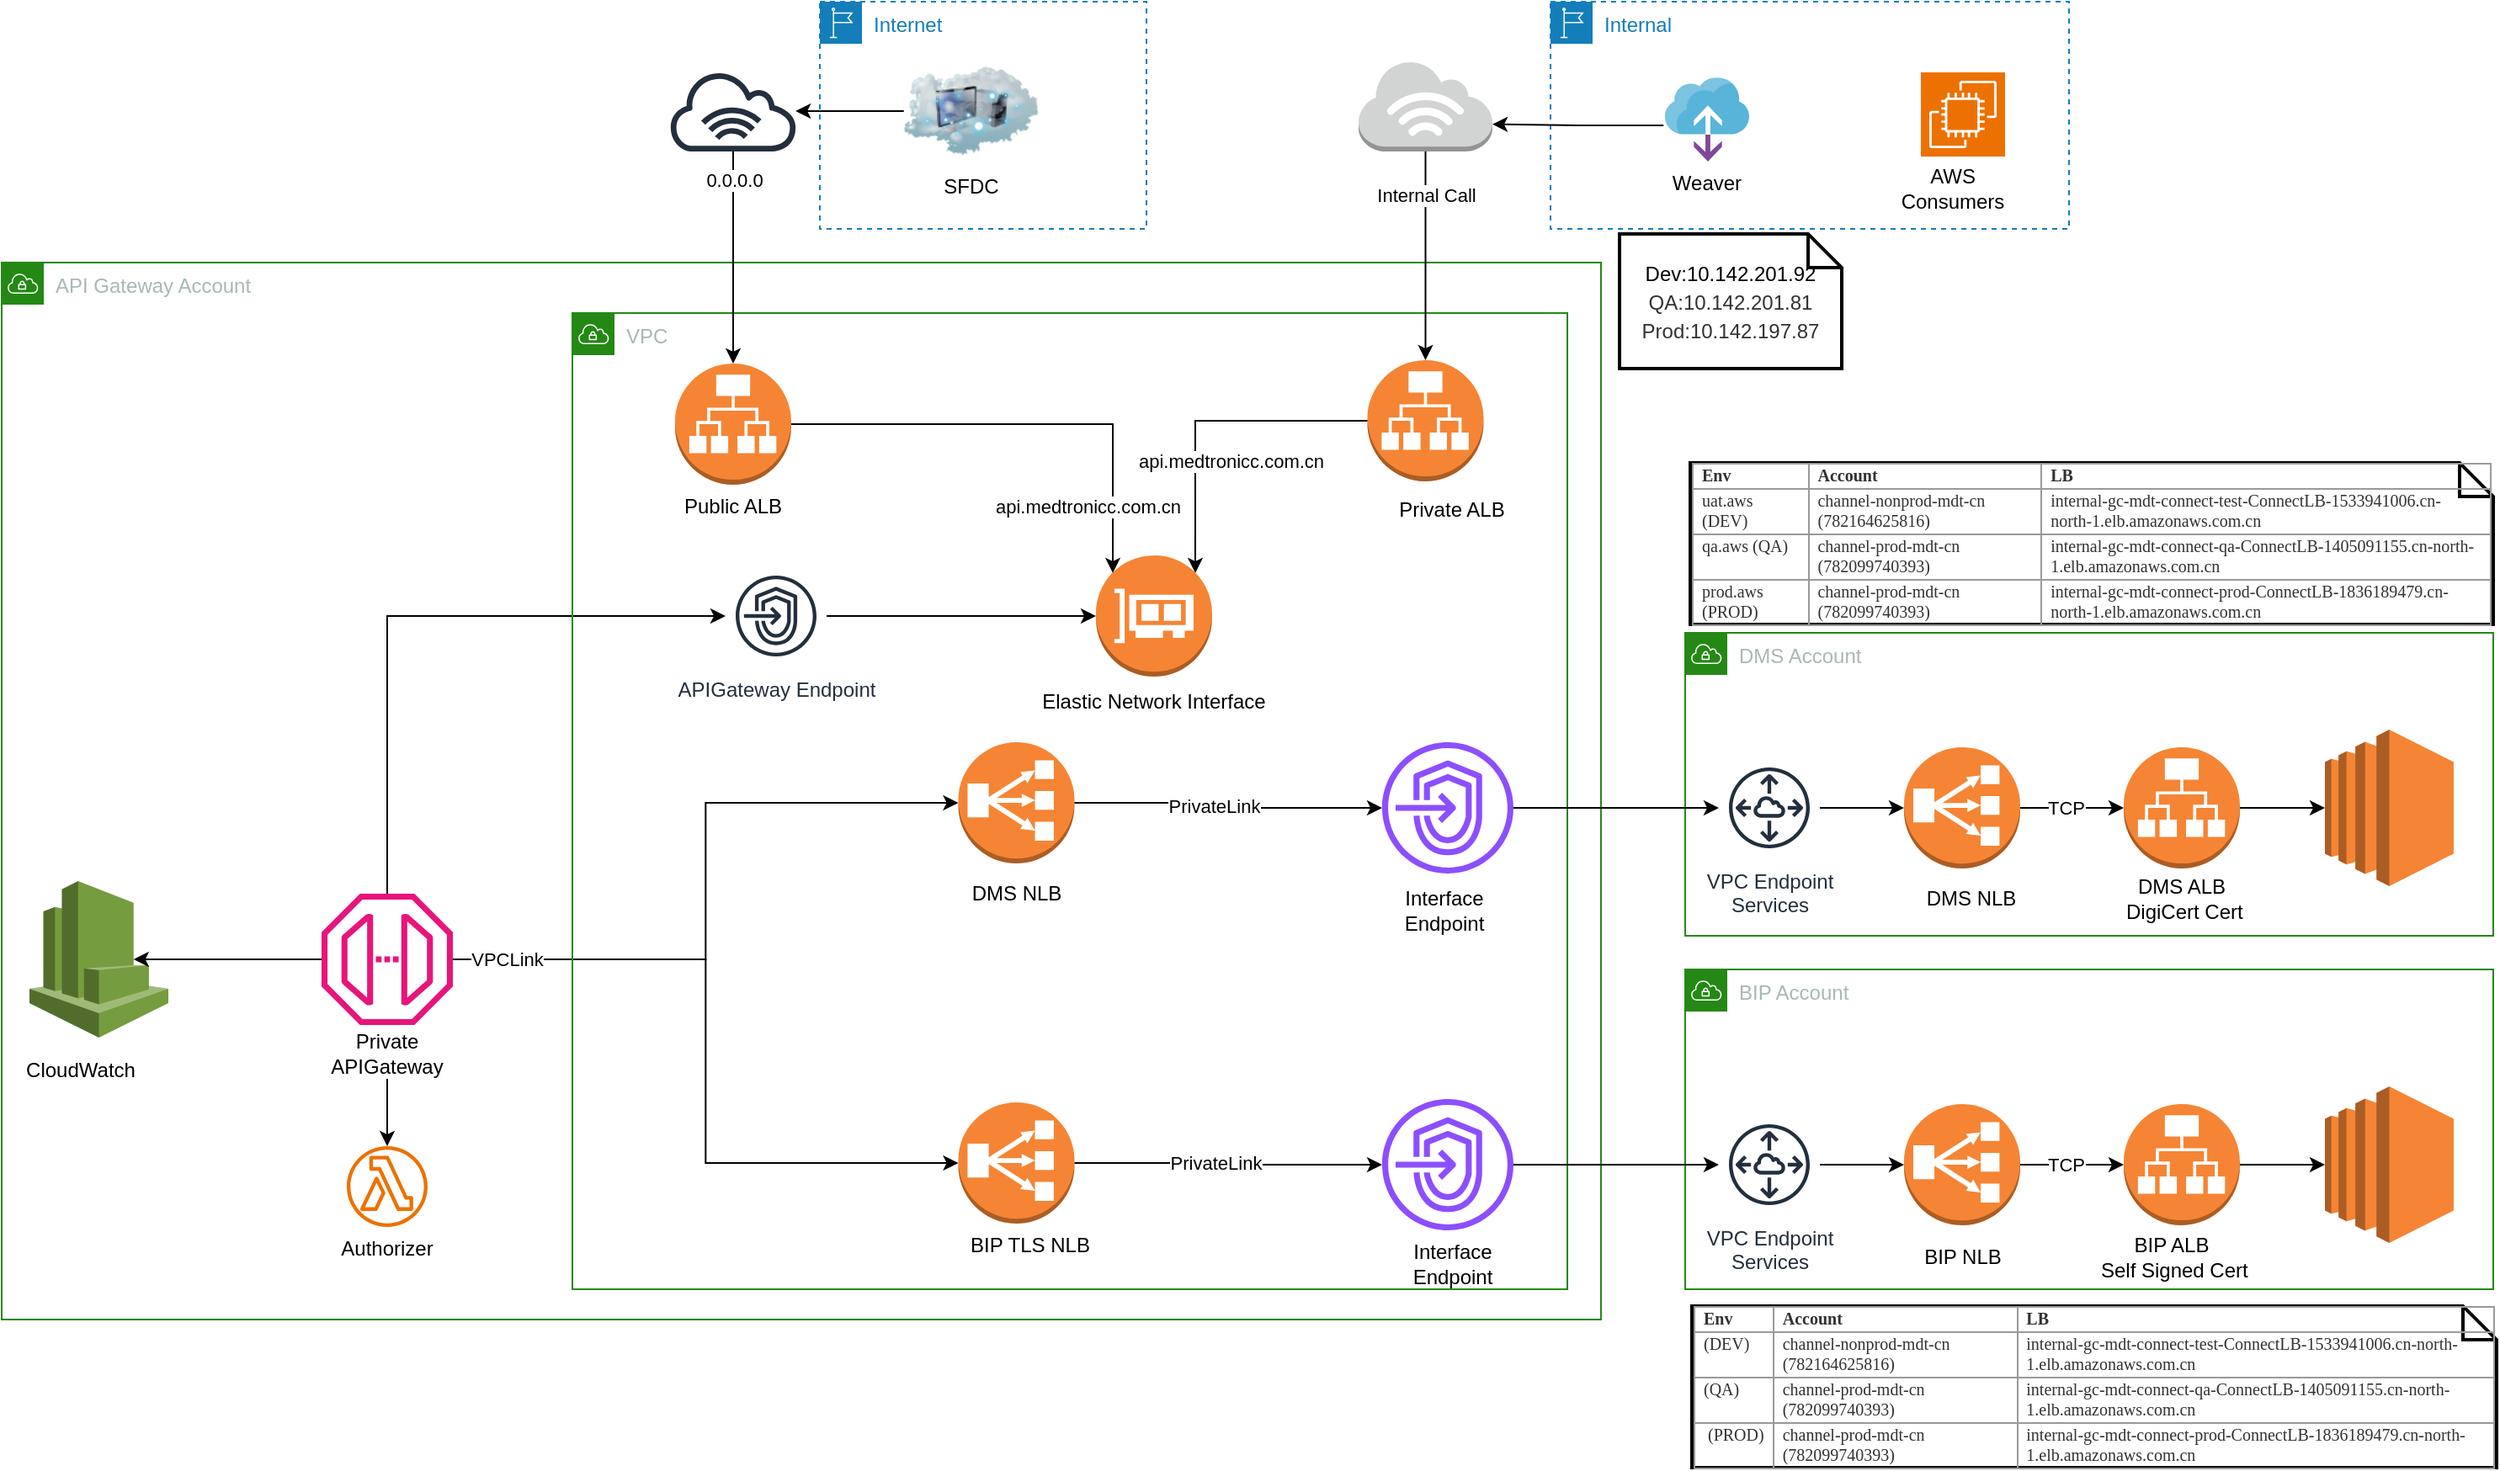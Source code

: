 <mxfile version="22.0.4" type="github">
  <diagram name="Page-1" id="lCVZjJBoYw8JxGv4EW4w">
    <mxGraphModel dx="1306" dy="805" grid="1" gridSize="1" guides="1" tooltips="1" connect="1" arrows="1" fold="1" page="1" pageScale="1" pageWidth="1654" pageHeight="1169" math="0" shadow="0">
      <root>
        <mxCell id="0" />
        <mxCell id="1" parent="0" />
        <mxCell id="_rgz3-1bS5R_F30kFlZK-8" value="API Gateway Account" style="points=[[0,0],[0.25,0],[0.5,0],[0.75,0],[1,0],[1,0.25],[1,0.5],[1,0.75],[1,1],[0.75,1],[0.5,1],[0.25,1],[0,1],[0,0.75],[0,0.5],[0,0.25]];outlineConnect=0;gradientColor=none;html=1;whiteSpace=wrap;fontSize=12;fontStyle=0;container=1;pointerEvents=0;collapsible=0;recursiveResize=0;shape=mxgraph.aws4.group;grIcon=mxgraph.aws4.group_vpc;strokeColor=#248814;fillColor=none;verticalAlign=top;align=left;spacingLeft=30;fontColor=#AAB7B8;dashed=0;" vertex="1" parent="1">
          <mxGeometry x="91" y="323" width="950" height="628" as="geometry" />
        </mxCell>
        <mxCell id="_rgz3-1bS5R_F30kFlZK-33" style="edgeStyle=orthogonalEdgeStyle;rounded=0;orthogonalLoop=1;jettySize=auto;html=1;entryX=0;entryY=0.5;entryDx=0;entryDy=0;entryPerimeter=0;" edge="1" parent="_rgz3-1bS5R_F30kFlZK-8" source="_rgz3-1bS5R_F30kFlZK-9" target="_rgz3-1bS5R_F30kFlZK-31">
          <mxGeometry relative="1" as="geometry" />
        </mxCell>
        <mxCell id="_rgz3-1bS5R_F30kFlZK-57" style="edgeStyle=orthogonalEdgeStyle;rounded=0;orthogonalLoop=1;jettySize=auto;html=1;" edge="1" parent="_rgz3-1bS5R_F30kFlZK-8" source="_rgz3-1bS5R_F30kFlZK-9" target="_rgz3-1bS5R_F30kFlZK-56">
          <mxGeometry relative="1" as="geometry">
            <Array as="points">
              <mxPoint x="229" y="210" />
            </Array>
          </mxGeometry>
        </mxCell>
        <object label="" id="_rgz3-1bS5R_F30kFlZK-9">
          <mxCell style="sketch=0;outlineConnect=0;fontColor=#232F3E;gradientColor=none;fillColor=#E7157B;strokeColor=none;dashed=0;verticalLabelPosition=bottom;verticalAlign=top;align=center;html=1;fontSize=12;fontStyle=0;aspect=fixed;pointerEvents=1;shape=mxgraph.aws4.endpoint;" vertex="1" parent="_rgz3-1bS5R_F30kFlZK-8">
            <mxGeometry x="190" y="375" width="78" height="78" as="geometry" />
          </mxCell>
        </object>
        <mxCell id="_rgz3-1bS5R_F30kFlZK-10" value="" style="outlineConnect=0;dashed=0;verticalLabelPosition=bottom;verticalAlign=top;align=center;html=1;shape=mxgraph.aws3.classic_load_balancer;fillColor=#F58534;gradientColor=none;" vertex="1" parent="_rgz3-1bS5R_F30kFlZK-8">
          <mxGeometry x="568.25" y="499" width="69" height="72" as="geometry" />
        </mxCell>
        <mxCell id="_rgz3-1bS5R_F30kFlZK-11" style="edgeStyle=orthogonalEdgeStyle;rounded=0;orthogonalLoop=1;jettySize=auto;html=1;entryX=0;entryY=0.5;entryDx=0;entryDy=0;entryPerimeter=0;" edge="1" parent="_rgz3-1bS5R_F30kFlZK-8" source="_rgz3-1bS5R_F30kFlZK-9" target="_rgz3-1bS5R_F30kFlZK-10">
          <mxGeometry relative="1" as="geometry" />
        </mxCell>
        <mxCell id="_rgz3-1bS5R_F30kFlZK-12" value="VPCLink" style="edgeLabel;html=1;align=center;verticalAlign=middle;resizable=0;points=[];" vertex="1" connectable="0" parent="_rgz3-1bS5R_F30kFlZK-11">
          <mxGeometry x="-0.013" y="3" relative="1" as="geometry">
            <mxPoint x="-121" y="-58" as="offset" />
          </mxGeometry>
        </mxCell>
        <mxCell id="_rgz3-1bS5R_F30kFlZK-13" value="Private APIGateway" style="text;html=1;strokeColor=none;fillColor=none;align=center;verticalAlign=middle;whiteSpace=wrap;rounded=0;" vertex="1" parent="_rgz3-1bS5R_F30kFlZK-8">
          <mxGeometry x="199" y="455" width="60" height="30" as="geometry" />
        </mxCell>
        <mxCell id="_rgz3-1bS5R_F30kFlZK-14" value="BIP TLS NLB" style="text;html=1;strokeColor=none;fillColor=none;align=center;verticalAlign=middle;whiteSpace=wrap;rounded=0;" vertex="1" parent="_rgz3-1bS5R_F30kFlZK-8">
          <mxGeometry x="568.25" y="569" width="85.5" height="30" as="geometry" />
        </mxCell>
        <mxCell id="_rgz3-1bS5R_F30kFlZK-30" value="" style="outlineConnect=0;dashed=0;verticalLabelPosition=bottom;verticalAlign=top;align=center;html=1;shape=mxgraph.aws3.cloudwatch;fillColor=#759C3E;gradientColor=none;" vertex="1" parent="_rgz3-1bS5R_F30kFlZK-8">
          <mxGeometry x="16.5" y="367.5" width="82.5" height="93" as="geometry" />
        </mxCell>
        <mxCell id="_rgz3-1bS5R_F30kFlZK-31" value="" style="outlineConnect=0;dashed=0;verticalLabelPosition=bottom;verticalAlign=top;align=center;html=1;shape=mxgraph.aws3.classic_load_balancer;fillColor=#F58534;gradientColor=none;" vertex="1" parent="_rgz3-1bS5R_F30kFlZK-8">
          <mxGeometry x="568.25" y="285" width="69" height="72" as="geometry" />
        </mxCell>
        <mxCell id="_rgz3-1bS5R_F30kFlZK-32" value="DMS NLB" style="text;html=1;strokeColor=none;fillColor=none;align=center;verticalAlign=middle;whiteSpace=wrap;rounded=0;" vertex="1" parent="_rgz3-1bS5R_F30kFlZK-8">
          <mxGeometry x="560" y="360" width="85.5" height="30" as="geometry" />
        </mxCell>
        <mxCell id="_rgz3-1bS5R_F30kFlZK-19" style="edgeStyle=orthogonalEdgeStyle;rounded=0;orthogonalLoop=1;jettySize=auto;html=1;exitX=1;exitY=0.5;exitDx=0;exitDy=0;exitPerimeter=0;" edge="1" parent="_rgz3-1bS5R_F30kFlZK-8" source="_rgz3-1bS5R_F30kFlZK-10" target="_rgz3-1bS5R_F30kFlZK-34">
          <mxGeometry relative="1" as="geometry" />
        </mxCell>
        <mxCell id="_rgz3-1bS5R_F30kFlZK-23" value="PrivateLink" style="edgeLabel;html=1;align=center;verticalAlign=middle;resizable=0;points=[];" vertex="1" connectable="0" parent="_rgz3-1bS5R_F30kFlZK-19">
          <mxGeometry x="-0.12" y="-2" relative="1" as="geometry">
            <mxPoint x="2" y="-2" as="offset" />
          </mxGeometry>
        </mxCell>
        <mxCell id="_rgz3-1bS5R_F30kFlZK-36" style="edgeStyle=orthogonalEdgeStyle;rounded=0;orthogonalLoop=1;jettySize=auto;html=1;entryX=0.75;entryY=0.5;entryDx=0;entryDy=0;entryPerimeter=0;" edge="1" parent="_rgz3-1bS5R_F30kFlZK-8" source="_rgz3-1bS5R_F30kFlZK-9" target="_rgz3-1bS5R_F30kFlZK-30">
          <mxGeometry relative="1" as="geometry" />
        </mxCell>
        <mxCell id="_rgz3-1bS5R_F30kFlZK-37" value="CloudWatch" style="text;html=1;strokeColor=none;fillColor=none;align=center;verticalAlign=middle;whiteSpace=wrap;rounded=0;" vertex="1" parent="_rgz3-1bS5R_F30kFlZK-8">
          <mxGeometry x="16.5" y="465" width="60" height="30" as="geometry" />
        </mxCell>
        <mxCell id="_rgz3-1bS5R_F30kFlZK-38" value="" style="sketch=0;outlineConnect=0;fontColor=#232F3E;gradientColor=none;fillColor=#ED7100;strokeColor=none;dashed=0;verticalLabelPosition=bottom;verticalAlign=top;align=center;html=1;fontSize=12;fontStyle=0;aspect=fixed;pointerEvents=1;shape=mxgraph.aws4.lambda_function;" vertex="1" parent="_rgz3-1bS5R_F30kFlZK-8">
          <mxGeometry x="205" y="525" width="48" height="48" as="geometry" />
        </mxCell>
        <mxCell id="_rgz3-1bS5R_F30kFlZK-39" value="" style="edgeStyle=orthogonalEdgeStyle;rounded=0;orthogonalLoop=1;jettySize=auto;html=1;" edge="1" parent="_rgz3-1bS5R_F30kFlZK-8" source="_rgz3-1bS5R_F30kFlZK-13" target="_rgz3-1bS5R_F30kFlZK-38">
          <mxGeometry relative="1" as="geometry" />
        </mxCell>
        <mxCell id="_rgz3-1bS5R_F30kFlZK-40" value="Authorizer" style="text;html=1;strokeColor=none;fillColor=none;align=center;verticalAlign=middle;whiteSpace=wrap;rounded=0;" vertex="1" parent="_rgz3-1bS5R_F30kFlZK-8">
          <mxGeometry x="199" y="571" width="60" height="30" as="geometry" />
        </mxCell>
        <mxCell id="_rgz3-1bS5R_F30kFlZK-34" value="" style="sketch=0;outlineConnect=0;fontColor=#232F3E;gradientColor=none;fillColor=#8C4FFF;strokeColor=none;dashed=0;verticalLabelPosition=bottom;verticalAlign=top;align=center;html=1;fontSize=12;fontStyle=0;aspect=fixed;pointerEvents=1;shape=mxgraph.aws4.endpoints;" vertex="1" parent="_rgz3-1bS5R_F30kFlZK-8">
          <mxGeometry x="820" y="497" width="78" height="78" as="geometry" />
        </mxCell>
        <mxCell id="_rgz3-1bS5R_F30kFlZK-41" value="" style="sketch=0;outlineConnect=0;fontColor=#232F3E;gradientColor=none;fillColor=#8C4FFF;strokeColor=none;dashed=0;verticalLabelPosition=bottom;verticalAlign=top;align=center;html=1;fontSize=12;fontStyle=0;aspect=fixed;pointerEvents=1;shape=mxgraph.aws4.endpoints;" vertex="1" parent="_rgz3-1bS5R_F30kFlZK-8">
          <mxGeometry x="820" y="285" width="78" height="78" as="geometry" />
        </mxCell>
        <mxCell id="_rgz3-1bS5R_F30kFlZK-42" value="" style="edgeStyle=orthogonalEdgeStyle;rounded=0;orthogonalLoop=1;jettySize=auto;html=1;" edge="1" parent="_rgz3-1bS5R_F30kFlZK-8" source="_rgz3-1bS5R_F30kFlZK-31" target="_rgz3-1bS5R_F30kFlZK-41">
          <mxGeometry relative="1" as="geometry" />
        </mxCell>
        <mxCell id="_rgz3-1bS5R_F30kFlZK-54" value="PrivateLink" style="edgeLabel;html=1;align=center;verticalAlign=middle;resizable=0;points=[];" vertex="1" connectable="0" parent="_rgz3-1bS5R_F30kFlZK-42">
          <mxGeometry x="-0.114" y="-2" relative="1" as="geometry">
            <mxPoint as="offset" />
          </mxGeometry>
        </mxCell>
        <mxCell id="_rgz3-1bS5R_F30kFlZK-55" value="VPC" style="points=[[0,0],[0.25,0],[0.5,0],[0.75,0],[1,0],[1,0.25],[1,0.5],[1,0.75],[1,1],[0.75,1],[0.5,1],[0.25,1],[0,1],[0,0.75],[0,0.5],[0,0.25]];outlineConnect=0;gradientColor=none;html=1;whiteSpace=wrap;fontSize=12;fontStyle=0;container=1;pointerEvents=0;collapsible=0;recursiveResize=0;shape=mxgraph.aws4.group;grIcon=mxgraph.aws4.group_vpc;strokeColor=#248814;fillColor=none;verticalAlign=top;align=left;spacingLeft=30;fontColor=#AAB7B8;dashed=0;" vertex="1" parent="_rgz3-1bS5R_F30kFlZK-8">
          <mxGeometry x="339" y="30" width="591" height="580" as="geometry" />
        </mxCell>
        <mxCell id="_rgz3-1bS5R_F30kFlZK-56" value="APIGateway Endpoint" style="sketch=0;outlineConnect=0;fontColor=#232F3E;gradientColor=none;strokeColor=#232F3E;fillColor=#ffffff;dashed=0;verticalLabelPosition=bottom;verticalAlign=top;align=center;html=1;fontSize=12;fontStyle=0;aspect=fixed;shape=mxgraph.aws4.resourceIcon;resIcon=mxgraph.aws4.endpoints;" vertex="1" parent="_rgz3-1bS5R_F30kFlZK-55">
          <mxGeometry x="91" y="150" width="60" height="60" as="geometry" />
        </mxCell>
        <mxCell id="_rgz3-1bS5R_F30kFlZK-58" value="" style="outlineConnect=0;dashed=0;verticalLabelPosition=bottom;verticalAlign=top;align=center;html=1;shape=mxgraph.aws3.elastic_network_interface;fillColor=#F58534;gradientColor=none;" vertex="1" parent="_rgz3-1bS5R_F30kFlZK-55">
          <mxGeometry x="311" y="144" width="69" height="72" as="geometry" />
        </mxCell>
        <mxCell id="_rgz3-1bS5R_F30kFlZK-59" style="edgeStyle=orthogonalEdgeStyle;rounded=0;orthogonalLoop=1;jettySize=auto;html=1;entryX=0;entryY=0.5;entryDx=0;entryDy=0;entryPerimeter=0;" edge="1" parent="_rgz3-1bS5R_F30kFlZK-55" source="_rgz3-1bS5R_F30kFlZK-56" target="_rgz3-1bS5R_F30kFlZK-58">
          <mxGeometry relative="1" as="geometry" />
        </mxCell>
        <mxCell id="_rgz3-1bS5R_F30kFlZK-60" value="Elastic Network Interface" style="text;html=1;strokeColor=none;fillColor=none;align=center;verticalAlign=middle;whiteSpace=wrap;rounded=0;" vertex="1" parent="_rgz3-1bS5R_F30kFlZK-55">
          <mxGeometry x="276.88" y="216" width="137.25" height="30" as="geometry" />
        </mxCell>
        <mxCell id="_rgz3-1bS5R_F30kFlZK-61" value="" style="outlineConnect=0;dashed=0;verticalLabelPosition=bottom;verticalAlign=top;align=center;html=1;shape=mxgraph.aws3.application_load_balancer;fillColor=#F58534;gradientColor=none;" vertex="1" parent="_rgz3-1bS5R_F30kFlZK-55">
          <mxGeometry x="61" y="30" width="69" height="72" as="geometry" />
        </mxCell>
        <mxCell id="_rgz3-1bS5R_F30kFlZK-62" value="" style="outlineConnect=0;dashed=0;verticalLabelPosition=bottom;verticalAlign=top;align=center;html=1;shape=mxgraph.aws3.application_load_balancer;fillColor=#F58534;gradientColor=none;" vertex="1" parent="_rgz3-1bS5R_F30kFlZK-55">
          <mxGeometry x="472.25" y="28" width="69" height="72" as="geometry" />
        </mxCell>
        <mxCell id="_rgz3-1bS5R_F30kFlZK-63" value="Private ALB" style="text;html=1;strokeColor=none;fillColor=none;align=center;verticalAlign=middle;whiteSpace=wrap;rounded=0;" vertex="1" parent="_rgz3-1bS5R_F30kFlZK-55">
          <mxGeometry x="453.75" y="102" width="137.25" height="30" as="geometry" />
        </mxCell>
        <mxCell id="_rgz3-1bS5R_F30kFlZK-64" value="Public ALB" style="text;html=1;strokeColor=none;fillColor=none;align=center;verticalAlign=middle;whiteSpace=wrap;rounded=0;" vertex="1" parent="_rgz3-1bS5R_F30kFlZK-55">
          <mxGeometry x="26.88" y="100" width="137.25" height="30" as="geometry" />
        </mxCell>
        <mxCell id="_rgz3-1bS5R_F30kFlZK-65" style="edgeStyle=orthogonalEdgeStyle;rounded=0;orthogonalLoop=1;jettySize=auto;html=1;entryX=0.145;entryY=0.145;entryDx=0;entryDy=0;entryPerimeter=0;" edge="1" parent="_rgz3-1bS5R_F30kFlZK-55" source="_rgz3-1bS5R_F30kFlZK-61" target="_rgz3-1bS5R_F30kFlZK-58">
          <mxGeometry relative="1" as="geometry" />
        </mxCell>
        <mxCell id="_rgz3-1bS5R_F30kFlZK-67" value="api.medtronicc.com.cn" style="edgeLabel;html=1;align=center;verticalAlign=middle;resizable=0;points=[];" vertex="1" connectable="0" parent="_rgz3-1bS5R_F30kFlZK-65">
          <mxGeometry x="-0.492" y="1" relative="1" as="geometry">
            <mxPoint x="105" y="50" as="offset" />
          </mxGeometry>
        </mxCell>
        <mxCell id="_rgz3-1bS5R_F30kFlZK-66" style="edgeStyle=orthogonalEdgeStyle;rounded=0;orthogonalLoop=1;jettySize=auto;html=1;exitX=0;exitY=0.5;exitDx=0;exitDy=0;exitPerimeter=0;entryX=0.855;entryY=0.145;entryDx=0;entryDy=0;entryPerimeter=0;" edge="1" parent="_rgz3-1bS5R_F30kFlZK-55" source="_rgz3-1bS5R_F30kFlZK-62" target="_rgz3-1bS5R_F30kFlZK-58">
          <mxGeometry relative="1" as="geometry" />
        </mxCell>
        <mxCell id="_rgz3-1bS5R_F30kFlZK-68" value="api.medtronicc.com.cn" style="edgeLabel;html=1;align=center;verticalAlign=middle;resizable=0;points=[];" vertex="1" connectable="0" parent="_rgz3-1bS5R_F30kFlZK-66">
          <mxGeometry x="-0.15" y="1" relative="1" as="geometry">
            <mxPoint y="23" as="offset" />
          </mxGeometry>
        </mxCell>
        <mxCell id="_rgz3-1bS5R_F30kFlZK-83" value="Interface Endpoint" style="text;html=1;strokeColor=none;fillColor=none;align=center;verticalAlign=middle;whiteSpace=wrap;rounded=0;" vertex="1" parent="_rgz3-1bS5R_F30kFlZK-55">
          <mxGeometry x="474.5" y="340" width="85.5" height="30" as="geometry" />
        </mxCell>
        <mxCell id="_rgz3-1bS5R_F30kFlZK-84" value="Interface Endpoint" style="text;html=1;strokeColor=none;fillColor=none;align=center;verticalAlign=middle;whiteSpace=wrap;rounded=0;" vertex="1" parent="_rgz3-1bS5R_F30kFlZK-55">
          <mxGeometry x="479.63" y="550" width="85.5" height="30" as="geometry" />
        </mxCell>
        <mxCell id="_rgz3-1bS5R_F30kFlZK-15" value="BIP Account" style="points=[[0,0],[0.25,0],[0.5,0],[0.75,0],[1,0],[1,0.25],[1,0.5],[1,0.75],[1,1],[0.75,1],[0.5,1],[0.25,1],[0,1],[0,0.75],[0,0.5],[0,0.25]];outlineConnect=0;gradientColor=none;html=1;whiteSpace=wrap;fontSize=12;fontStyle=0;container=1;pointerEvents=0;collapsible=0;recursiveResize=0;shape=mxgraph.aws4.group;grIcon=mxgraph.aws4.group_vpc;strokeColor=#248814;fillColor=none;verticalAlign=top;align=left;spacingLeft=30;fontColor=#AAB7B8;dashed=0;" vertex="1" parent="1">
          <mxGeometry x="1091" y="743" width="480" height="190" as="geometry" />
        </mxCell>
        <mxCell id="_rgz3-1bS5R_F30kFlZK-18" value="" style="outlineConnect=0;dashed=0;verticalLabelPosition=bottom;verticalAlign=top;align=center;html=1;shape=mxgraph.aws3.classic_load_balancer;fillColor=#F58534;gradientColor=none;" vertex="1" parent="_rgz3-1bS5R_F30kFlZK-15">
          <mxGeometry x="130" y="80" width="69" height="72" as="geometry" />
        </mxCell>
        <mxCell id="_rgz3-1bS5R_F30kFlZK-20" value="BIP NLB&lt;br&gt;" style="text;html=1;strokeColor=none;fillColor=none;align=center;verticalAlign=middle;whiteSpace=wrap;rounded=0;" vertex="1" parent="_rgz3-1bS5R_F30kFlZK-15">
          <mxGeometry x="94.5" y="156" width="140" height="30" as="geometry" />
        </mxCell>
        <mxCell id="_rgz3-1bS5R_F30kFlZK-21" value="" style="outlineConnect=0;dashed=0;verticalLabelPosition=bottom;verticalAlign=top;align=center;html=1;shape=mxgraph.aws3.ec2;fillColor=#F58534;gradientColor=none;" vertex="1" parent="_rgz3-1bS5R_F30kFlZK-15">
          <mxGeometry x="380" y="69.5" width="76.5" height="93" as="geometry" />
        </mxCell>
        <mxCell id="_rgz3-1bS5R_F30kFlZK-25" value="" style="outlineConnect=0;dashed=0;verticalLabelPosition=bottom;verticalAlign=top;align=center;html=1;shape=mxgraph.aws3.application_load_balancer;fillColor=#F58534;gradientColor=none;" vertex="1" parent="_rgz3-1bS5R_F30kFlZK-15">
          <mxGeometry x="260.5" y="80" width="69" height="72" as="geometry" />
        </mxCell>
        <mxCell id="_rgz3-1bS5R_F30kFlZK-26" style="edgeStyle=orthogonalEdgeStyle;rounded=0;orthogonalLoop=1;jettySize=auto;html=1;exitX=1;exitY=0.5;exitDx=0;exitDy=0;exitPerimeter=0;entryX=0;entryY=0.5;entryDx=0;entryDy=0;entryPerimeter=0;" edge="1" parent="_rgz3-1bS5R_F30kFlZK-15" source="_rgz3-1bS5R_F30kFlZK-18" target="_rgz3-1bS5R_F30kFlZK-25">
          <mxGeometry relative="1" as="geometry" />
        </mxCell>
        <mxCell id="_rgz3-1bS5R_F30kFlZK-29" value="TCP" style="edgeLabel;html=1;align=center;verticalAlign=middle;resizable=0;points=[];" vertex="1" connectable="0" parent="_rgz3-1bS5R_F30kFlZK-26">
          <mxGeometry x="-0.121" y="-3" relative="1" as="geometry">
            <mxPoint y="-3" as="offset" />
          </mxGeometry>
        </mxCell>
        <mxCell id="_rgz3-1bS5R_F30kFlZK-27" style="edgeStyle=orthogonalEdgeStyle;rounded=0;orthogonalLoop=1;jettySize=auto;html=1;exitX=1;exitY=0.5;exitDx=0;exitDy=0;exitPerimeter=0;entryX=0;entryY=0.5;entryDx=0;entryDy=0;entryPerimeter=0;" edge="1" parent="_rgz3-1bS5R_F30kFlZK-15" source="_rgz3-1bS5R_F30kFlZK-25" target="_rgz3-1bS5R_F30kFlZK-21">
          <mxGeometry relative="1" as="geometry" />
        </mxCell>
        <mxCell id="_rgz3-1bS5R_F30kFlZK-28" value="BIP ALB&lt;br&gt;&amp;nbsp;Self Signed Cert" style="text;html=1;strokeColor=none;fillColor=none;align=center;verticalAlign=middle;whiteSpace=wrap;rounded=0;" vertex="1" parent="_rgz3-1bS5R_F30kFlZK-15">
          <mxGeometry x="219" y="156" width="140" height="30" as="geometry" />
        </mxCell>
        <mxCell id="_rgz3-1bS5R_F30kFlZK-97" value="VPC Endpoint &lt;br&gt;Services" style="sketch=0;outlineConnect=0;fontColor=#232F3E;gradientColor=none;strokeColor=#232F3E;fillColor=#ffffff;dashed=0;verticalLabelPosition=bottom;verticalAlign=top;align=center;html=1;fontSize=12;fontStyle=0;aspect=fixed;shape=mxgraph.aws4.resourceIcon;resIcon=mxgraph.aws4.peering;" vertex="1" parent="_rgz3-1bS5R_F30kFlZK-15">
          <mxGeometry x="20" y="86" width="60" height="60" as="geometry" />
        </mxCell>
        <mxCell id="_rgz3-1bS5R_F30kFlZK-35" style="edgeStyle=orthogonalEdgeStyle;rounded=0;orthogonalLoop=1;jettySize=auto;html=1;entryX=0;entryY=0.5;entryDx=0;entryDy=0;entryPerimeter=0;" edge="1" parent="_rgz3-1bS5R_F30kFlZK-15" source="_rgz3-1bS5R_F30kFlZK-97" target="_rgz3-1bS5R_F30kFlZK-18">
          <mxGeometry relative="1" as="geometry" />
        </mxCell>
        <mxCell id="_rgz3-1bS5R_F30kFlZK-44" value="DMS Account" style="points=[[0,0],[0.25,0],[0.5,0],[0.75,0],[1,0],[1,0.25],[1,0.5],[1,0.75],[1,1],[0.75,1],[0.5,1],[0.25,1],[0,1],[0,0.75],[0,0.5],[0,0.25]];outlineConnect=0;gradientColor=none;html=1;whiteSpace=wrap;fontSize=12;fontStyle=0;container=1;pointerEvents=0;collapsible=0;recursiveResize=0;shape=mxgraph.aws4.group;grIcon=mxgraph.aws4.group_vpc;strokeColor=#248814;fillColor=none;verticalAlign=top;align=left;spacingLeft=30;fontColor=#AAB7B8;dashed=0;" vertex="1" parent="1">
          <mxGeometry x="1091" y="543" width="480" height="180" as="geometry" />
        </mxCell>
        <mxCell id="_rgz3-1bS5R_F30kFlZK-45" value="" style="outlineConnect=0;dashed=0;verticalLabelPosition=bottom;verticalAlign=top;align=center;html=1;shape=mxgraph.aws3.classic_load_balancer;fillColor=#F58534;gradientColor=none;" vertex="1" parent="_rgz3-1bS5R_F30kFlZK-44">
          <mxGeometry x="130" y="68" width="69" height="72" as="geometry" />
        </mxCell>
        <mxCell id="_rgz3-1bS5R_F30kFlZK-46" value="DMS NLB" style="text;html=1;strokeColor=none;fillColor=none;align=center;verticalAlign=middle;whiteSpace=wrap;rounded=0;" vertex="1" parent="_rgz3-1bS5R_F30kFlZK-44">
          <mxGeometry x="100" y="143" width="140" height="30" as="geometry" />
        </mxCell>
        <mxCell id="_rgz3-1bS5R_F30kFlZK-47" value="" style="outlineConnect=0;dashed=0;verticalLabelPosition=bottom;verticalAlign=top;align=center;html=1;shape=mxgraph.aws3.ec2;fillColor=#F58534;gradientColor=none;" vertex="1" parent="_rgz3-1bS5R_F30kFlZK-44">
          <mxGeometry x="380" y="57.5" width="76.5" height="93" as="geometry" />
        </mxCell>
        <mxCell id="_rgz3-1bS5R_F30kFlZK-48" value="" style="outlineConnect=0;dashed=0;verticalLabelPosition=bottom;verticalAlign=top;align=center;html=1;shape=mxgraph.aws3.application_load_balancer;fillColor=#F58534;gradientColor=none;" vertex="1" parent="_rgz3-1bS5R_F30kFlZK-44">
          <mxGeometry x="260.5" y="68" width="69" height="72" as="geometry" />
        </mxCell>
        <mxCell id="_rgz3-1bS5R_F30kFlZK-49" style="edgeStyle=orthogonalEdgeStyle;rounded=0;orthogonalLoop=1;jettySize=auto;html=1;exitX=1;exitY=0.5;exitDx=0;exitDy=0;exitPerimeter=0;entryX=0;entryY=0.5;entryDx=0;entryDy=0;entryPerimeter=0;" edge="1" parent="_rgz3-1bS5R_F30kFlZK-44" source="_rgz3-1bS5R_F30kFlZK-45" target="_rgz3-1bS5R_F30kFlZK-48">
          <mxGeometry relative="1" as="geometry" />
        </mxCell>
        <mxCell id="_rgz3-1bS5R_F30kFlZK-50" value="TCP" style="edgeLabel;html=1;align=center;verticalAlign=middle;resizable=0;points=[];" vertex="1" connectable="0" parent="_rgz3-1bS5R_F30kFlZK-49">
          <mxGeometry x="-0.121" y="-3" relative="1" as="geometry">
            <mxPoint y="-3" as="offset" />
          </mxGeometry>
        </mxCell>
        <mxCell id="_rgz3-1bS5R_F30kFlZK-51" style="edgeStyle=orthogonalEdgeStyle;rounded=0;orthogonalLoop=1;jettySize=auto;html=1;exitX=1;exitY=0.5;exitDx=0;exitDy=0;exitPerimeter=0;entryX=0;entryY=0.5;entryDx=0;entryDy=0;entryPerimeter=0;" edge="1" parent="_rgz3-1bS5R_F30kFlZK-44" source="_rgz3-1bS5R_F30kFlZK-48" target="_rgz3-1bS5R_F30kFlZK-47">
          <mxGeometry relative="1" as="geometry" />
        </mxCell>
        <mxCell id="_rgz3-1bS5R_F30kFlZK-52" value="DMS ALB&lt;br&gt;&amp;nbsp;DigiCert Cert" style="text;html=1;strokeColor=none;fillColor=none;align=center;verticalAlign=middle;whiteSpace=wrap;rounded=0;" vertex="1" parent="_rgz3-1bS5R_F30kFlZK-44">
          <mxGeometry x="225" y="143" width="140" height="30" as="geometry" />
        </mxCell>
        <mxCell id="_rgz3-1bS5R_F30kFlZK-95" value="VPC Endpoint &lt;br&gt;Services" style="sketch=0;outlineConnect=0;fontColor=#232F3E;gradientColor=none;strokeColor=#232F3E;fillColor=#ffffff;dashed=0;verticalLabelPosition=bottom;verticalAlign=top;align=center;html=1;fontSize=12;fontStyle=0;aspect=fixed;shape=mxgraph.aws4.resourceIcon;resIcon=mxgraph.aws4.peering;" vertex="1" parent="_rgz3-1bS5R_F30kFlZK-44">
          <mxGeometry x="20" y="74" width="60" height="60" as="geometry" />
        </mxCell>
        <mxCell id="_rgz3-1bS5R_F30kFlZK-53" style="edgeStyle=orthogonalEdgeStyle;rounded=0;orthogonalLoop=1;jettySize=auto;html=1;entryX=0;entryY=0.5;entryDx=0;entryDy=0;entryPerimeter=0;" edge="1" parent="_rgz3-1bS5R_F30kFlZK-44" source="_rgz3-1bS5R_F30kFlZK-95" target="_rgz3-1bS5R_F30kFlZK-45">
          <mxGeometry relative="1" as="geometry" />
        </mxCell>
        <mxCell id="_rgz3-1bS5R_F30kFlZK-72" style="edgeStyle=orthogonalEdgeStyle;rounded=0;orthogonalLoop=1;jettySize=auto;html=1;entryX=0.5;entryY=0;entryDx=0;entryDy=0;entryPerimeter=0;" edge="1" parent="1" source="_rgz3-1bS5R_F30kFlZK-76" target="_rgz3-1bS5R_F30kFlZK-61">
          <mxGeometry relative="1" as="geometry">
            <mxPoint x="361" y="308" as="sourcePoint" />
          </mxGeometry>
        </mxCell>
        <mxCell id="_rgz3-1bS5R_F30kFlZK-75" value="0.0.0.0" style="edgeLabel;html=1;align=center;verticalAlign=middle;resizable=0;points=[];" vertex="1" connectable="0" parent="_rgz3-1bS5R_F30kFlZK-72">
          <mxGeometry x="0.26" y="3" relative="1" as="geometry">
            <mxPoint x="-3" y="-63" as="offset" />
          </mxGeometry>
        </mxCell>
        <mxCell id="_rgz3-1bS5R_F30kFlZK-73" value="Internet" style="points=[[0,0],[0.25,0],[0.5,0],[0.75,0],[1,0],[1,0.25],[1,0.5],[1,0.75],[1,1],[0.75,1],[0.5,1],[0.25,1],[0,1],[0,0.75],[0,0.5],[0,0.25]];outlineConnect=0;gradientColor=none;html=1;whiteSpace=wrap;fontSize=12;fontStyle=0;container=1;pointerEvents=0;collapsible=0;recursiveResize=0;shape=mxgraph.aws4.group;grIcon=mxgraph.aws4.group_region;strokeColor=#147EBA;fillColor=none;verticalAlign=top;align=left;spacingLeft=30;fontColor=#147EBA;dashed=1;" vertex="1" parent="1">
          <mxGeometry x="577" y="168" width="194" height="135" as="geometry" />
        </mxCell>
        <mxCell id="_rgz3-1bS5R_F30kFlZK-71" value="" style="image;html=1;image=img/lib/clip_art/networking/Cloud_Computer_128x128.png" vertex="1" parent="_rgz3-1bS5R_F30kFlZK-73">
          <mxGeometry x="49.88" y="25" width="80" height="80" as="geometry" />
        </mxCell>
        <mxCell id="_rgz3-1bS5R_F30kFlZK-74" value="SFDC" style="text;html=1;strokeColor=none;fillColor=none;align=center;verticalAlign=middle;whiteSpace=wrap;rounded=0;" vertex="1" parent="_rgz3-1bS5R_F30kFlZK-73">
          <mxGeometry x="59.88" y="95" width="60" height="30" as="geometry" />
        </mxCell>
        <mxCell id="_rgz3-1bS5R_F30kFlZK-77" value="" style="edgeStyle=orthogonalEdgeStyle;rounded=0;orthogonalLoop=1;jettySize=auto;html=1;" edge="1" parent="1" source="_rgz3-1bS5R_F30kFlZK-71" target="_rgz3-1bS5R_F30kFlZK-76">
          <mxGeometry relative="1" as="geometry">
            <mxPoint x="627" y="233" as="sourcePoint" />
            <mxPoint x="526" y="383" as="targetPoint" />
          </mxGeometry>
        </mxCell>
        <mxCell id="_rgz3-1bS5R_F30kFlZK-76" value="" style="sketch=0;outlineConnect=0;fontColor=#232F3E;gradientColor=none;fillColor=#232F3D;strokeColor=none;dashed=0;verticalLabelPosition=bottom;verticalAlign=top;align=center;html=1;fontSize=12;fontStyle=0;aspect=fixed;pointerEvents=1;shape=mxgraph.aws4.internet_alt1;" vertex="1" parent="1">
          <mxGeometry x="486.5" y="209" width="78" height="48" as="geometry" />
        </mxCell>
        <mxCell id="_rgz3-1bS5R_F30kFlZK-85" value="Internal" style="points=[[0,0],[0.25,0],[0.5,0],[0.75,0],[1,0],[1,0.25],[1,0.5],[1,0.75],[1,1],[0.75,1],[0.5,1],[0.25,1],[0,1],[0,0.75],[0,0.5],[0,0.25]];outlineConnect=0;gradientColor=none;html=1;whiteSpace=wrap;fontSize=12;fontStyle=0;container=1;pointerEvents=0;collapsible=0;recursiveResize=0;shape=mxgraph.aws4.group;grIcon=mxgraph.aws4.group_region;strokeColor=#147EBA;fillColor=none;verticalAlign=top;align=left;spacingLeft=30;fontColor=#147EBA;dashed=1;" vertex="1" parent="1">
          <mxGeometry x="1011" y="168" width="308" height="135" as="geometry" />
        </mxCell>
        <mxCell id="_rgz3-1bS5R_F30kFlZK-87" value="Weaver" style="text;html=1;strokeColor=none;fillColor=none;align=center;verticalAlign=middle;whiteSpace=wrap;rounded=0;" vertex="1" parent="_rgz3-1bS5R_F30kFlZK-85">
          <mxGeometry x="63" y="93" width="60" height="30" as="geometry" />
        </mxCell>
        <mxCell id="_rgz3-1bS5R_F30kFlZK-98" value="" style="image;sketch=0;aspect=fixed;html=1;points=[];align=center;fontSize=12;image=img/lib/mscae/On_Premises_Data_Gateways.svg;" vertex="1" parent="_rgz3-1bS5R_F30kFlZK-85">
          <mxGeometry x="68" y="45" width="50" height="50" as="geometry" />
        </mxCell>
        <mxCell id="_rgz3-1bS5R_F30kFlZK-99" value="" style="sketch=0;points=[[0,0,0],[0.25,0,0],[0.5,0,0],[0.75,0,0],[1,0,0],[0,1,0],[0.25,1,0],[0.5,1,0],[0.75,1,0],[1,1,0],[0,0.25,0],[0,0.5,0],[0,0.75,0],[1,0.25,0],[1,0.5,0],[1,0.75,0]];outlineConnect=0;fontColor=#232F3E;fillColor=#ED7100;strokeColor=#ffffff;dashed=0;verticalLabelPosition=bottom;verticalAlign=top;align=center;html=1;fontSize=12;fontStyle=0;aspect=fixed;shape=mxgraph.aws4.resourceIcon;resIcon=mxgraph.aws4.ec2;" vertex="1" parent="_rgz3-1bS5R_F30kFlZK-85">
          <mxGeometry x="220" y="42" width="50" height="50" as="geometry" />
        </mxCell>
        <mxCell id="_rgz3-1bS5R_F30kFlZK-100" value="AWS Consumers" style="text;html=1;strokeColor=none;fillColor=none;align=center;verticalAlign=middle;whiteSpace=wrap;rounded=0;" vertex="1" parent="_rgz3-1bS5R_F30kFlZK-85">
          <mxGeometry x="209" y="96" width="60" height="30" as="geometry" />
        </mxCell>
        <mxCell id="_rgz3-1bS5R_F30kFlZK-88" value="Internal Call" style="edgeStyle=orthogonalEdgeStyle;rounded=0;orthogonalLoop=1;jettySize=auto;html=1;entryX=0.5;entryY=0;entryDx=0;entryDy=0;entryPerimeter=0;" edge="1" parent="1" source="_rgz3-1bS5R_F30kFlZK-90" target="_rgz3-1bS5R_F30kFlZK-62">
          <mxGeometry x="-0.581" relative="1" as="geometry">
            <mxPoint as="offset" />
          </mxGeometry>
        </mxCell>
        <mxCell id="_rgz3-1bS5R_F30kFlZK-90" value="" style="outlineConnect=0;dashed=0;verticalLabelPosition=bottom;verticalAlign=top;align=center;html=1;shape=mxgraph.aws3.internet_3;fillColor=#D2D3D3;gradientColor=none;" vertex="1" parent="1">
          <mxGeometry x="897" y="203" width="79.5" height="54" as="geometry" />
        </mxCell>
        <mxCell id="_rgz3-1bS5R_F30kFlZK-92" style="edgeStyle=orthogonalEdgeStyle;rounded=0;orthogonalLoop=1;jettySize=auto;html=1;exitX=-0.018;exitY=0.57;exitDx=0;exitDy=0;entryX=1;entryY=0.7;entryDx=0;entryDy=0;entryPerimeter=0;exitPerimeter=0;" edge="1" parent="1" source="_rgz3-1bS5R_F30kFlZK-98" target="_rgz3-1bS5R_F30kFlZK-90">
          <mxGeometry relative="1" as="geometry">
            <mxPoint x="1060.88" y="240.5" as="sourcePoint" />
          </mxGeometry>
        </mxCell>
        <mxCell id="_rgz3-1bS5R_F30kFlZK-94" value="" style="edgeStyle=orthogonalEdgeStyle;rounded=0;orthogonalLoop=1;jettySize=auto;html=1;entryX=0;entryY=0.5;entryDx=0;entryDy=0;entryPerimeter=0;" edge="1" parent="1" source="_rgz3-1bS5R_F30kFlZK-41" target="_rgz3-1bS5R_F30kFlZK-95">
          <mxGeometry relative="1" as="geometry">
            <mxPoint x="989" y="647" as="sourcePoint" />
            <mxPoint x="1221" y="647" as="targetPoint" />
          </mxGeometry>
        </mxCell>
        <mxCell id="_rgz3-1bS5R_F30kFlZK-96" value="" style="edgeStyle=orthogonalEdgeStyle;rounded=0;orthogonalLoop=1;jettySize=auto;html=1;entryX=0;entryY=0.5;entryDx=0;entryDy=0;entryPerimeter=0;" edge="1" parent="1" source="_rgz3-1bS5R_F30kFlZK-34" target="_rgz3-1bS5R_F30kFlZK-97">
          <mxGeometry relative="1" as="geometry">
            <mxPoint x="989" y="859" as="sourcePoint" />
            <mxPoint x="1221" y="859" as="targetPoint" />
          </mxGeometry>
        </mxCell>
        <mxCell id="_rgz3-1bS5R_F30kFlZK-104" value="&lt;font style=&quot;font-size: 12px;&quot;&gt;Dev:10.142.201.92&lt;br style=&quot;border-color: var(--border-color); color: rgb(102, 102, 102);&quot;&gt;&lt;span style=&quot;border-color: var(--border-color); color: rgb(50, 50, 50); background-color: rgba(255, 255, 255, 0.01);&quot;&gt;QA:10.142.201.81&lt;br style=&quot;border-color: var(--border-color);&quot;&gt;&lt;/span&gt;&lt;span style=&quot;border-color: var(--border-color); color: rgb(50, 50, 50); background-color: rgba(255, 255, 255, 0.01);&quot;&gt;Prod:10.142.197.87&lt;/span&gt;&lt;/font&gt;" style="shape=note;strokeWidth=2;fontSize=14;size=20;whiteSpace=wrap;html=1;" vertex="1" parent="1">
          <mxGeometry x="1052" y="306" width="132" height="80" as="geometry" />
        </mxCell>
        <mxCell id="_rgz3-1bS5R_F30kFlZK-107" value="&lt;div style=&quot;text-align: left; border-color: var(--border-color); resize: none; outline: none; color: rgb(50, 50, 50); font-family: 微软雅黑; font-size: 10px;&quot;&gt;&lt;table style=&quot;border-collapse: collapse;&quot; class=&quot;t1&quot; cellpadding=&quot;0&quot; cellspacing=&quot;0&quot;&gt;&lt;tbody&gt;&lt;tr&gt;&lt;td style=&quot;border-style: solid; border-width: 1px; border-color: rgb(154, 154, 154); padding: 1px 5px;&quot; class=&quot;td1&quot; valign=&quot;top&quot;&gt;&lt;b&gt;Env&lt;/b&gt;&lt;/td&gt;&lt;td style=&quot;border-style: solid; border-width: 1px; border-color: rgb(154, 154, 154); padding: 1px 5px;&quot; class=&quot;td1&quot; valign=&quot;top&quot;&gt;&lt;b&gt;Account&lt;/b&gt;&lt;/td&gt;&lt;td style=&quot;border-style: solid; border-width: 1px; border-color: rgb(154, 154, 154); padding: 1px 5px;&quot; class=&quot;td1&quot; valign=&quot;top&quot;&gt;&lt;b&gt;LB&lt;/b&gt;&lt;/td&gt;&lt;/tr&gt;&lt;tr&gt;&lt;td style=&quot;border-style: solid; border-width: 1px; border-color: rgb(154, 154, 154); padding: 1px 5px;&quot; class=&quot;td1&quot; valign=&quot;top&quot;&gt;uat.aws (DEV)&lt;/td&gt;&lt;td style=&quot;border-style: solid; border-width: 1px; border-color: rgb(154, 154, 154); padding: 1px 5px;&quot; class=&quot;td1&quot; valign=&quot;top&quot;&gt;channel-nonprod-mdt-cn (782164625816)&lt;/td&gt;&lt;td style=&quot;border-style: solid; border-width: 1px; border-color: rgb(154, 154, 154); padding: 1px 5px;&quot; class=&quot;td1&quot; valign=&quot;top&quot;&gt;internal-gc-mdt-connect-test-ConnectLB-1533941006.cn-north-1.elb.amazonaws.com.cn&lt;/td&gt;&lt;/tr&gt;&lt;tr&gt;&lt;td style=&quot;border-style: solid; border-width: 1px; border-color: rgb(154, 154, 154); padding: 1px 5px;&quot; class=&quot;td1&quot; valign=&quot;top&quot;&gt;qa.aws (QA)&lt;/td&gt;&lt;td style=&quot;border-style: solid; border-width: 1px; border-color: rgb(154, 154, 154); padding: 1px 5px;&quot; class=&quot;td1&quot; valign=&quot;top&quot;&gt;channel-prod-mdt-cn (782099740393)&lt;/td&gt;&lt;td style=&quot;border-style: solid; border-width: 1px; border-color: rgb(154, 154, 154); padding: 1px 5px;&quot; class=&quot;td1&quot; valign=&quot;top&quot;&gt;internal-gc-mdt-connect-qa-ConnectLB-1405091155.cn-north-1.elb.amazonaws.com.cn&lt;/td&gt;&lt;/tr&gt;&lt;tr&gt;&lt;td style=&quot;border-style: solid; border-width: 1px; border-color: rgb(154, 154, 154); padding: 1px 5px;&quot; class=&quot;td1&quot; valign=&quot;top&quot;&gt;prod.aws (PROD)&lt;/td&gt;&lt;td style=&quot;border-style: solid; border-width: 1px; border-color: rgb(154, 154, 154); padding: 1px 5px;&quot; class=&quot;td1&quot; valign=&quot;top&quot;&gt;channel-prod-mdt-cn (782099740393)&lt;/td&gt;&lt;td style=&quot;border-style: solid; border-width: 1px; border-color: rgb(154, 154, 154); padding: 1px 5px;&quot; class=&quot;td1&quot; valign=&quot;top&quot;&gt;internal-gc-mdt-connect-prod-ConnectLB-1836189479.cn-north-1.elb.amazonaws.com.cn&lt;/td&gt;&lt;/tr&gt;&lt;/tbody&gt;&lt;/table&gt;&lt;/div&gt;" style="shape=note;strokeWidth=2;fontSize=14;size=20;whiteSpace=wrap;html=1;" vertex="1" parent="1">
          <mxGeometry x="1094" y="442" width="477" height="96" as="geometry" />
        </mxCell>
        <mxCell id="_rgz3-1bS5R_F30kFlZK-109" value="&lt;div style=&quot;text-align: left; border-color: var(--border-color); resize: none; outline: none; color: rgb(50, 50, 50); font-family: 微软雅黑; font-size: 10px;&quot;&gt;&lt;table style=&quot;border-collapse: collapse;&quot; class=&quot;t1&quot; cellpadding=&quot;0&quot; cellspacing=&quot;0&quot;&gt;&lt;tbody&gt;&lt;tr&gt;&lt;td style=&quot;border-style: solid; border-width: 1px; border-color: rgb(154, 154, 154); padding: 1px 5px;&quot; class=&quot;td1&quot; valign=&quot;top&quot;&gt;&lt;b&gt;Env&lt;/b&gt;&lt;/td&gt;&lt;td style=&quot;border-style: solid; border-width: 1px; border-color: rgb(154, 154, 154); padding: 1px 5px;&quot; class=&quot;td1&quot; valign=&quot;top&quot;&gt;&lt;b&gt;Account&lt;/b&gt;&lt;/td&gt;&lt;td style=&quot;border-style: solid; border-width: 1px; border-color: rgb(154, 154, 154); padding: 1px 5px;&quot; class=&quot;td1&quot; valign=&quot;top&quot;&gt;&lt;b&gt;LB&lt;/b&gt;&lt;/td&gt;&lt;/tr&gt;&lt;tr&gt;&lt;td style=&quot;border-style: solid; border-width: 1px; border-color: rgb(154, 154, 154); padding: 1px 5px;&quot; class=&quot;td1&quot; valign=&quot;top&quot;&gt;(DEV)&lt;/td&gt;&lt;td style=&quot;border-style: solid; border-width: 1px; border-color: rgb(154, 154, 154); padding: 1px 5px;&quot; class=&quot;td1&quot; valign=&quot;top&quot;&gt;channel-nonprod-mdt-cn (782164625816)&lt;/td&gt;&lt;td style=&quot;border-style: solid; border-width: 1px; border-color: rgb(154, 154, 154); padding: 1px 5px;&quot; class=&quot;td1&quot; valign=&quot;top&quot;&gt;internal-gc-mdt-connect-test-ConnectLB-1533941006.cn-north-1.elb.amazonaws.com.cn&lt;/td&gt;&lt;/tr&gt;&lt;tr&gt;&lt;td style=&quot;border-style: solid; border-width: 1px; border-color: rgb(154, 154, 154); padding: 1px 5px;&quot; class=&quot;td1&quot; valign=&quot;top&quot;&gt;(QA)&lt;/td&gt;&lt;td style=&quot;border-style: solid; border-width: 1px; border-color: rgb(154, 154, 154); padding: 1px 5px;&quot; class=&quot;td1&quot; valign=&quot;top&quot;&gt;channel-prod-mdt-cn (782099740393)&lt;/td&gt;&lt;td style=&quot;border-style: solid; border-width: 1px; border-color: rgb(154, 154, 154); padding: 1px 5px;&quot; class=&quot;td1&quot; valign=&quot;top&quot;&gt;internal-gc-mdt-connect-qa-ConnectLB-1405091155.cn-north-1.elb.amazonaws.com.cn&lt;/td&gt;&lt;/tr&gt;&lt;tr&gt;&lt;td style=&quot;border-style: solid; border-width: 1px; border-color: rgb(154, 154, 154); padding: 1px 5px;&quot; class=&quot;td1&quot; valign=&quot;top&quot;&gt;&amp;nbsp;(PROD)&lt;/td&gt;&lt;td style=&quot;border-style: solid; border-width: 1px; border-color: rgb(154, 154, 154); padding: 1px 5px;&quot; class=&quot;td1&quot; valign=&quot;top&quot;&gt;channel-prod-mdt-cn (782099740393)&lt;/td&gt;&lt;td style=&quot;border-style: solid; border-width: 1px; border-color: rgb(154, 154, 154); padding: 1px 5px;&quot; class=&quot;td1&quot; valign=&quot;top&quot;&gt;internal-gc-mdt-connect-prod-ConnectLB-1836189479.cn-north-1.elb.amazonaws.com.cn&lt;/td&gt;&lt;/tr&gt;&lt;/tbody&gt;&lt;/table&gt;&lt;/div&gt;" style="shape=note;strokeWidth=2;fontSize=14;size=20;whiteSpace=wrap;html=1;" vertex="1" parent="1">
          <mxGeometry x="1095" y="943" width="478" height="96" as="geometry" />
        </mxCell>
      </root>
    </mxGraphModel>
  </diagram>
</mxfile>
